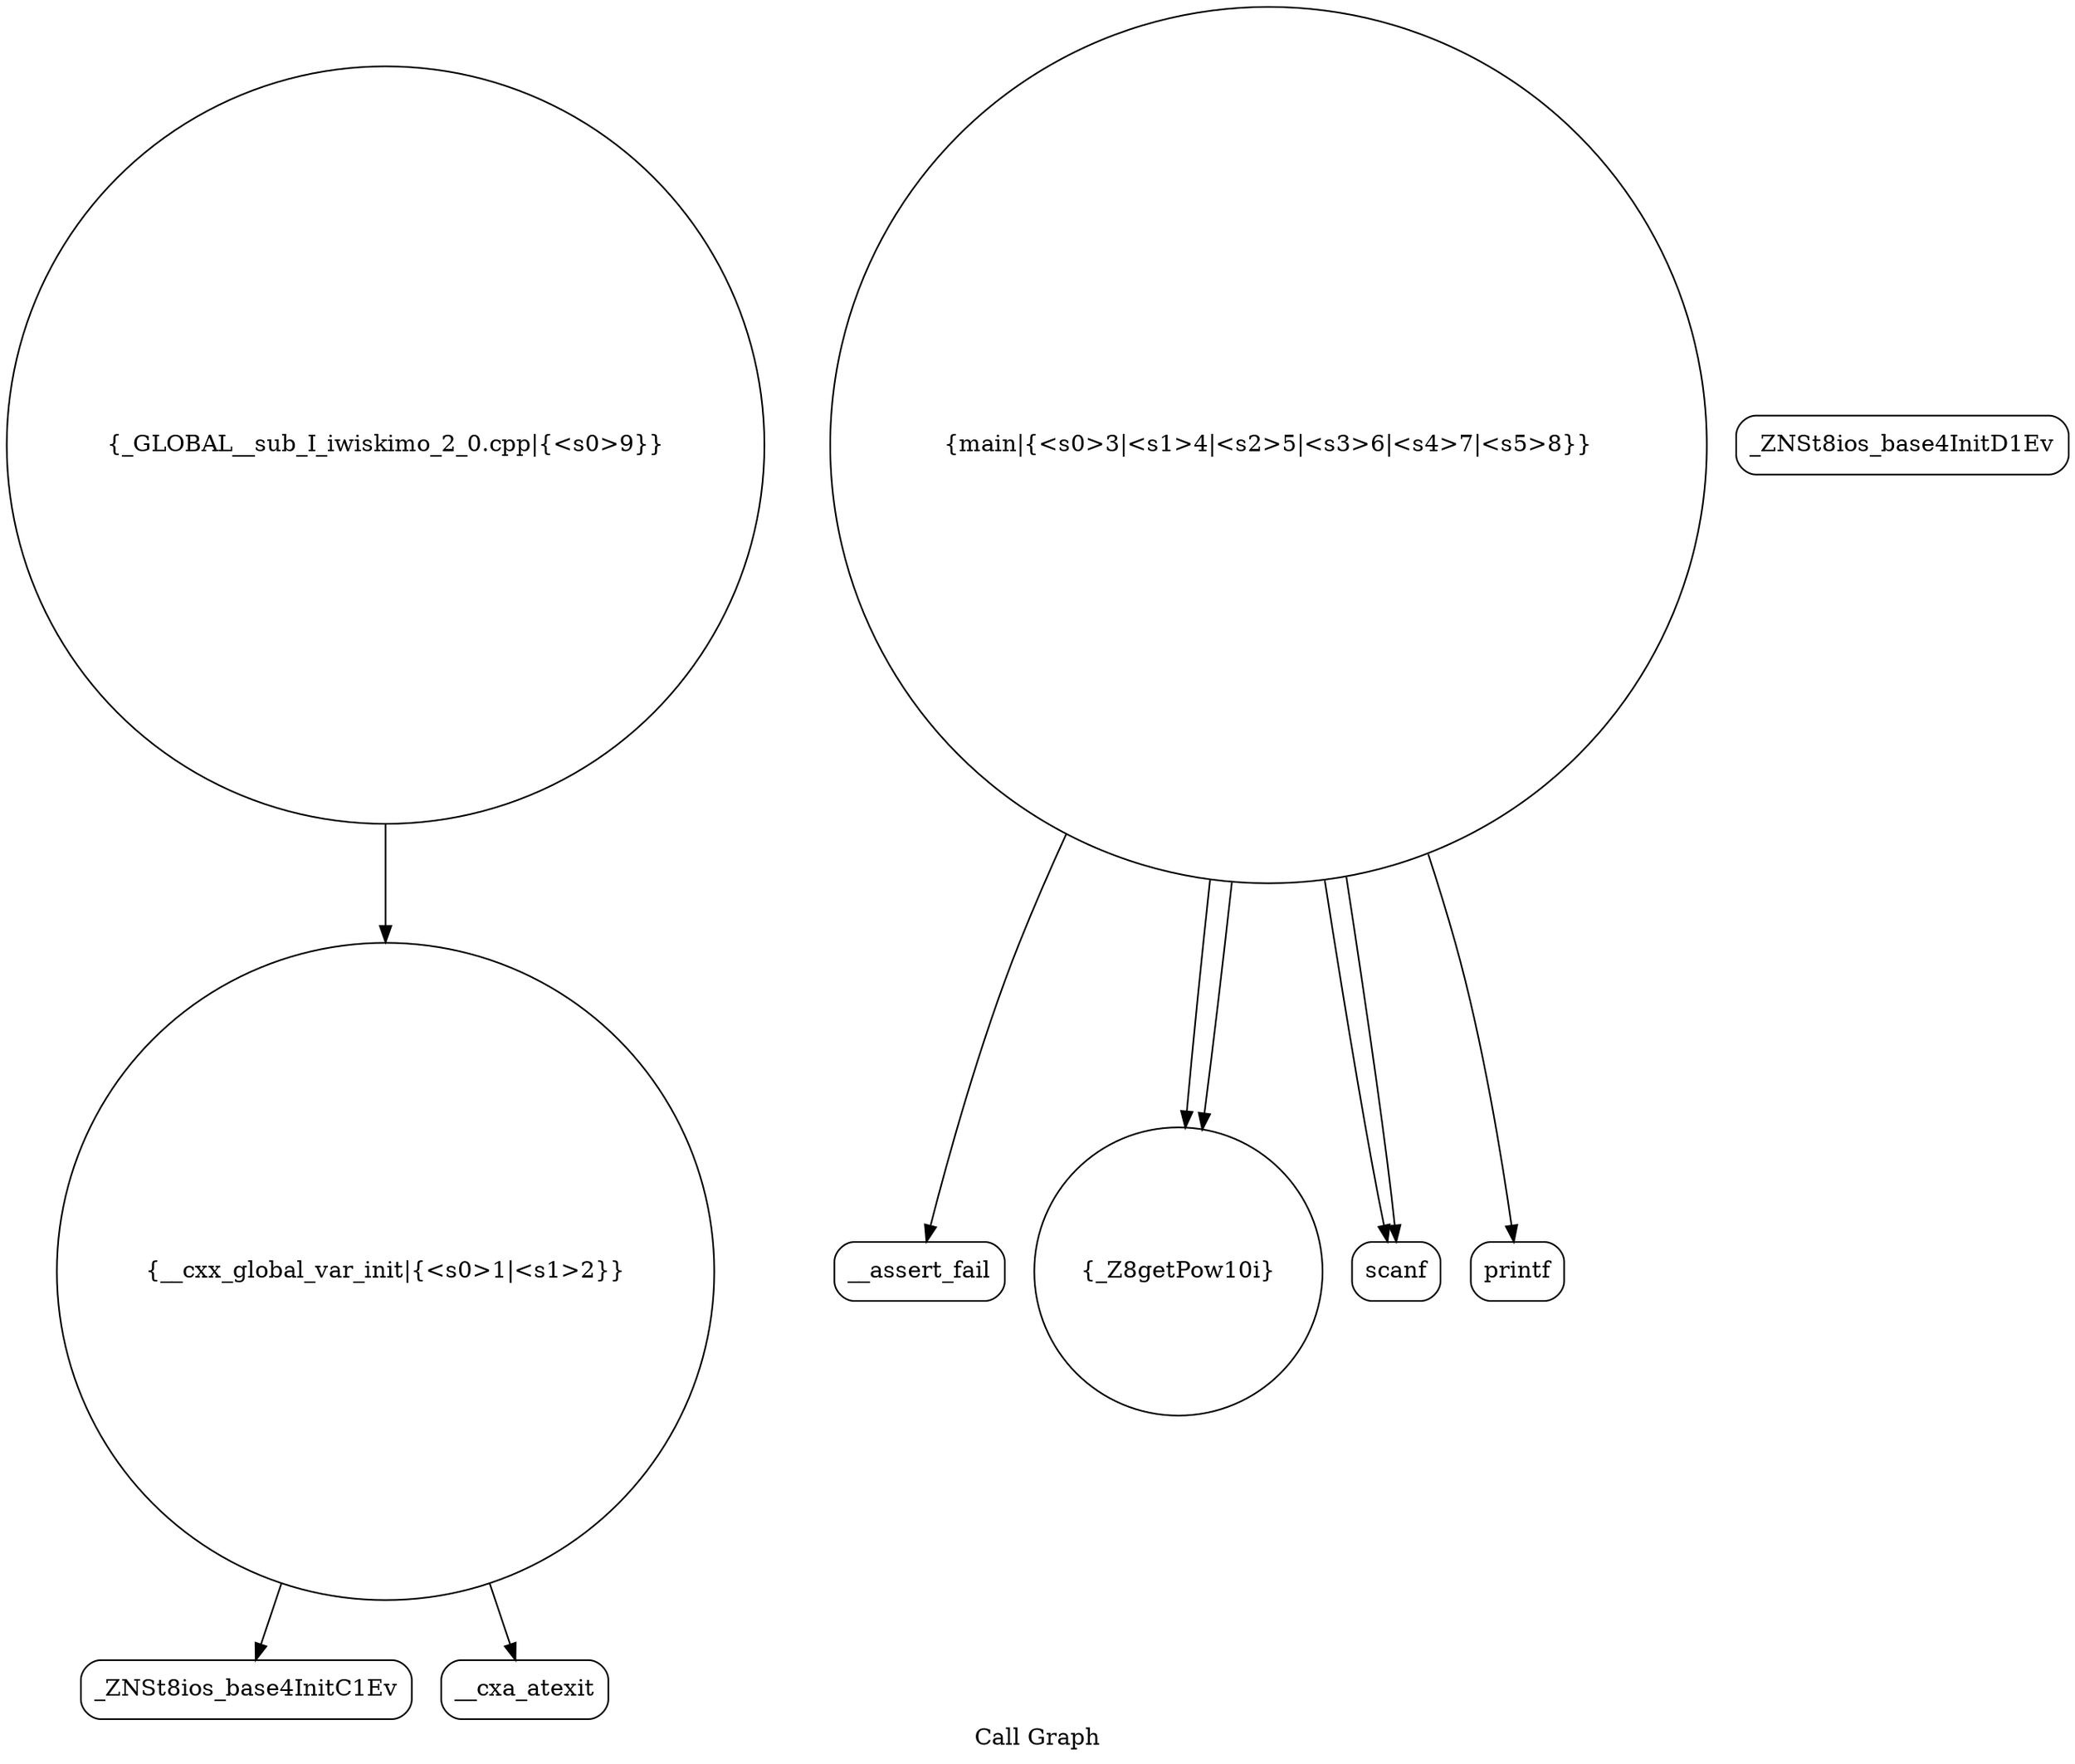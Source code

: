 digraph "Call Graph" {
	label="Call Graph";

	Node0x5583facf8c70 [shape=record,shape=circle,label="{__cxx_global_var_init|{<s0>1|<s1>2}}"];
	Node0x5583facf8c70:s0 -> Node0x5583facf9100[color=black];
	Node0x5583facf8c70:s1 -> Node0x5583facf9200[color=black];
	Node0x5583facf9400 [shape=record,shape=Mrecord,label="{__assert_fail}"];
	Node0x5583facf9180 [shape=record,shape=Mrecord,label="{_ZNSt8ios_base4InitD1Ev}"];
	Node0x5583facf9500 [shape=record,shape=circle,label="{_GLOBAL__sub_I_iwiskimo_2_0.cpp|{<s0>9}}"];
	Node0x5583facf9500:s0 -> Node0x5583facf8c70[color=black];
	Node0x5583facf9280 [shape=record,shape=circle,label="{_Z8getPow10i}"];
	Node0x5583facf9380 [shape=record,shape=Mrecord,label="{scanf}"];
	Node0x5583facf9100 [shape=record,shape=Mrecord,label="{_ZNSt8ios_base4InitC1Ev}"];
	Node0x5583facf9480 [shape=record,shape=Mrecord,label="{printf}"];
	Node0x5583facf9200 [shape=record,shape=Mrecord,label="{__cxa_atexit}"];
	Node0x5583facf9300 [shape=record,shape=circle,label="{main|{<s0>3|<s1>4|<s2>5|<s3>6|<s4>7|<s5>8}}"];
	Node0x5583facf9300:s0 -> Node0x5583facf9380[color=black];
	Node0x5583facf9300:s1 -> Node0x5583facf9380[color=black];
	Node0x5583facf9300:s2 -> Node0x5583facf9280[color=black];
	Node0x5583facf9300:s3 -> Node0x5583facf9280[color=black];
	Node0x5583facf9300:s4 -> Node0x5583facf9400[color=black];
	Node0x5583facf9300:s5 -> Node0x5583facf9480[color=black];
}
